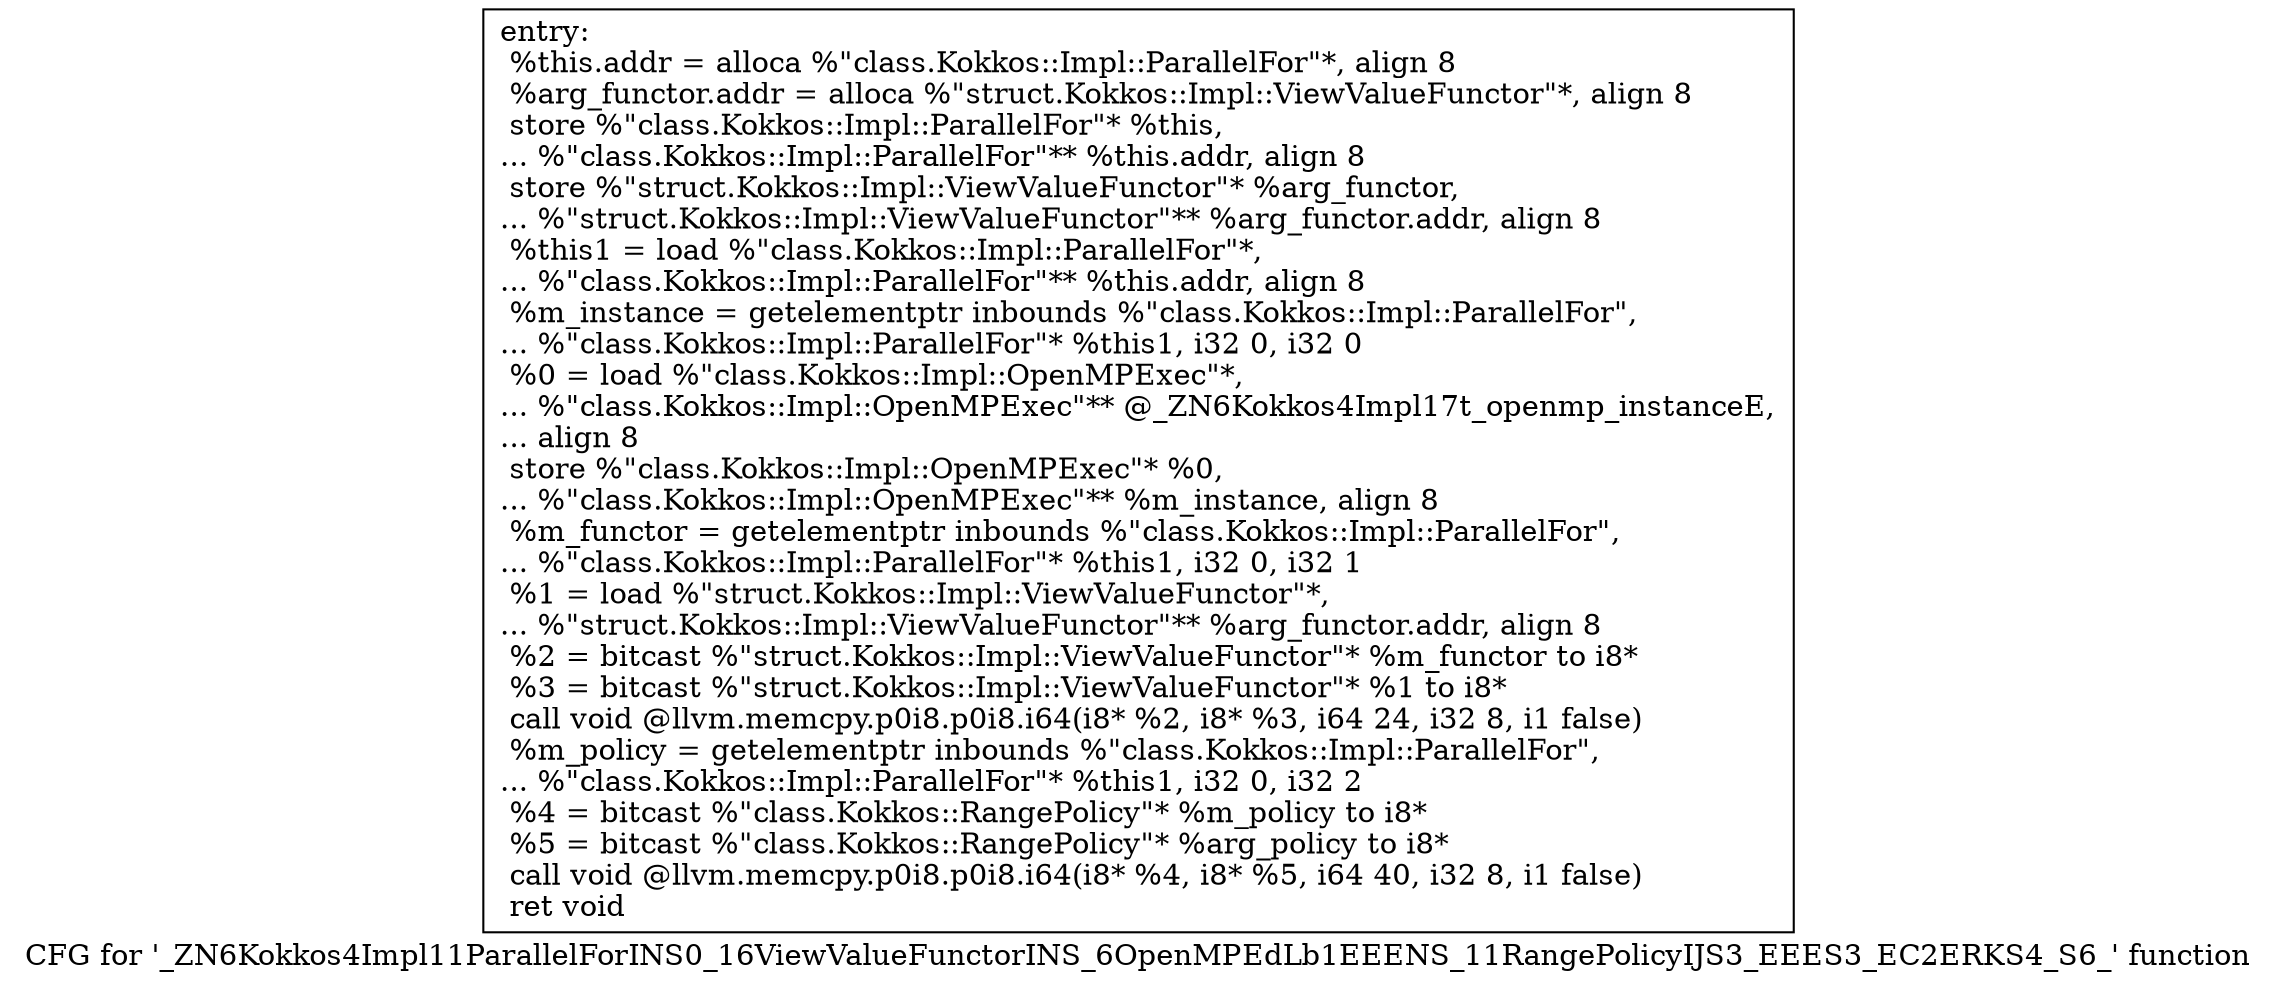 digraph "CFG for '_ZN6Kokkos4Impl11ParallelForINS0_16ViewValueFunctorINS_6OpenMPEdLb1EEENS_11RangePolicyIJS3_EEES3_EC2ERKS4_S6_' function" {
	label="CFG for '_ZN6Kokkos4Impl11ParallelForINS0_16ViewValueFunctorINS_6OpenMPEdLb1EEENS_11RangePolicyIJS3_EEES3_EC2ERKS4_S6_' function";

	Node0x5e70f60 [shape=record,label="{entry:\l  %this.addr = alloca %\"class.Kokkos::Impl::ParallelFor\"*, align 8\l  %arg_functor.addr = alloca %\"struct.Kokkos::Impl::ViewValueFunctor\"*, align 8\l  store %\"class.Kokkos::Impl::ParallelFor\"* %this,\l... %\"class.Kokkos::Impl::ParallelFor\"** %this.addr, align 8\l  store %\"struct.Kokkos::Impl::ViewValueFunctor\"* %arg_functor,\l... %\"struct.Kokkos::Impl::ViewValueFunctor\"** %arg_functor.addr, align 8\l  %this1 = load %\"class.Kokkos::Impl::ParallelFor\"*,\l... %\"class.Kokkos::Impl::ParallelFor\"** %this.addr, align 8\l  %m_instance = getelementptr inbounds %\"class.Kokkos::Impl::ParallelFor\",\l... %\"class.Kokkos::Impl::ParallelFor\"* %this1, i32 0, i32 0\l  %0 = load %\"class.Kokkos::Impl::OpenMPExec\"*,\l... %\"class.Kokkos::Impl::OpenMPExec\"** @_ZN6Kokkos4Impl17t_openmp_instanceE,\l... align 8\l  store %\"class.Kokkos::Impl::OpenMPExec\"* %0,\l... %\"class.Kokkos::Impl::OpenMPExec\"** %m_instance, align 8\l  %m_functor = getelementptr inbounds %\"class.Kokkos::Impl::ParallelFor\",\l... %\"class.Kokkos::Impl::ParallelFor\"* %this1, i32 0, i32 1\l  %1 = load %\"struct.Kokkos::Impl::ViewValueFunctor\"*,\l... %\"struct.Kokkos::Impl::ViewValueFunctor\"** %arg_functor.addr, align 8\l  %2 = bitcast %\"struct.Kokkos::Impl::ViewValueFunctor\"* %m_functor to i8*\l  %3 = bitcast %\"struct.Kokkos::Impl::ViewValueFunctor\"* %1 to i8*\l  call void @llvm.memcpy.p0i8.p0i8.i64(i8* %2, i8* %3, i64 24, i32 8, i1 false)\l  %m_policy = getelementptr inbounds %\"class.Kokkos::Impl::ParallelFor\",\l... %\"class.Kokkos::Impl::ParallelFor\"* %this1, i32 0, i32 2\l  %4 = bitcast %\"class.Kokkos::RangePolicy\"* %m_policy to i8*\l  %5 = bitcast %\"class.Kokkos::RangePolicy\"* %arg_policy to i8*\l  call void @llvm.memcpy.p0i8.p0i8.i64(i8* %4, i8* %5, i64 40, i32 8, i1 false)\l  ret void\l}"];
}
